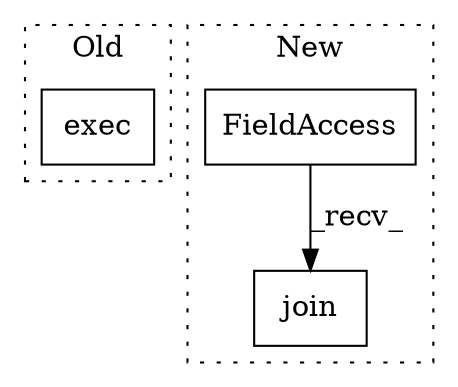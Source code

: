 digraph G {
subgraph cluster0 {
1 [label="exec" a="32" s="2872,2906" l="5,1" shape="box"];
label = "Old";
style="dotted";
}
subgraph cluster1 {
2 [label="join" a="32" s="1022,1052" l="5,1" shape="box"];
3 [label="FieldAccess" a="22" s="1014" l="7" shape="box"];
label = "New";
style="dotted";
}
3 -> 2 [label="_recv_"];
}